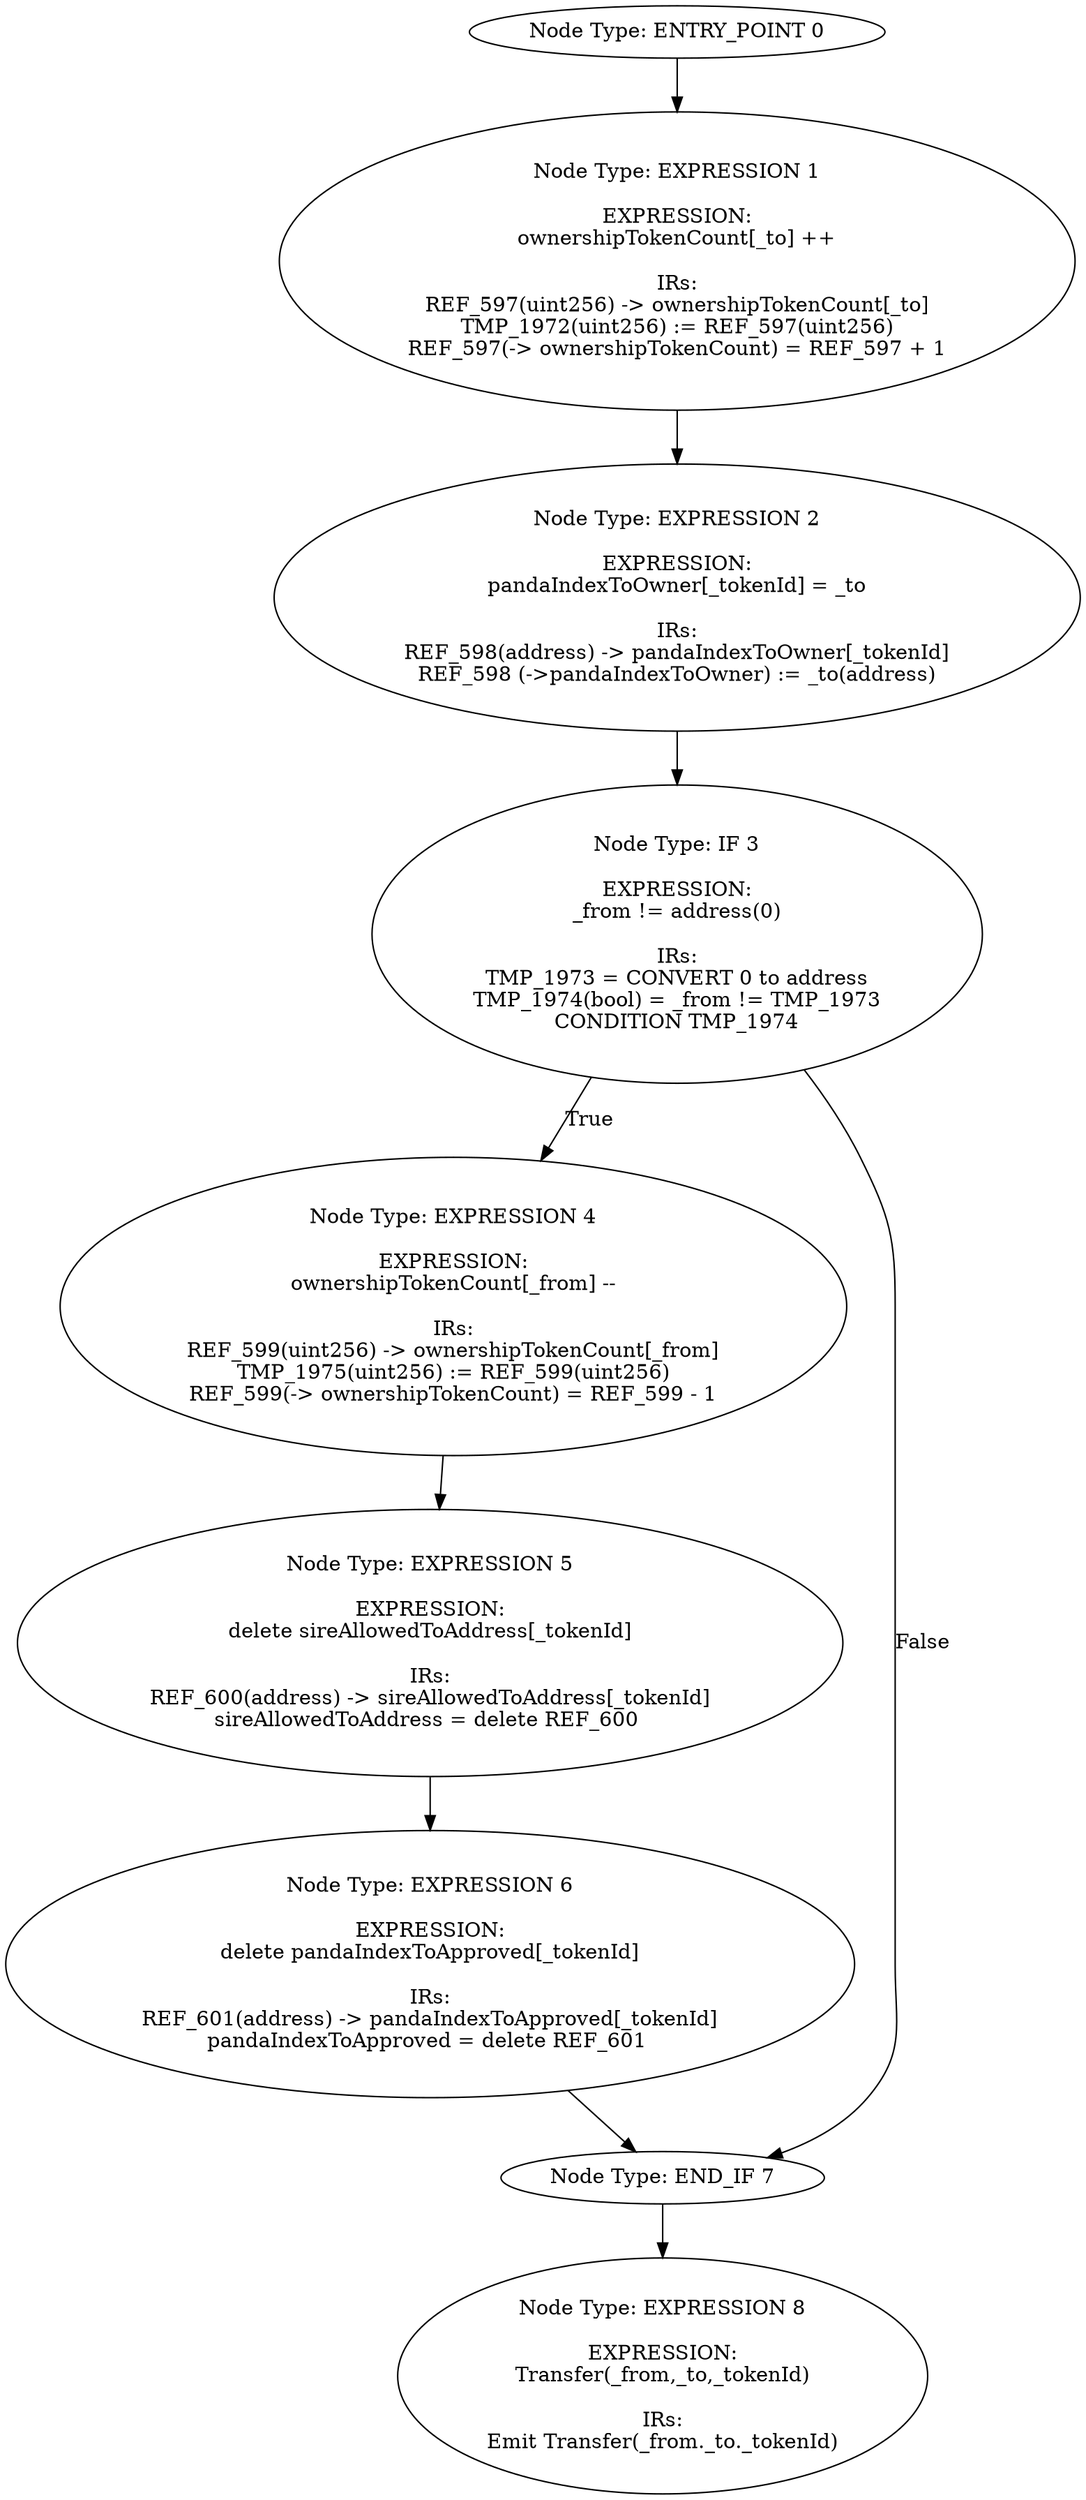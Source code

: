 digraph{
0[label="Node Type: ENTRY_POINT 0
"];
0->1;
1[label="Node Type: EXPRESSION 1

EXPRESSION:
ownershipTokenCount[_to] ++

IRs:
REF_597(uint256) -> ownershipTokenCount[_to]
TMP_1972(uint256) := REF_597(uint256)
REF_597(-> ownershipTokenCount) = REF_597 + 1"];
1->2;
2[label="Node Type: EXPRESSION 2

EXPRESSION:
pandaIndexToOwner[_tokenId] = _to

IRs:
REF_598(address) -> pandaIndexToOwner[_tokenId]
REF_598 (->pandaIndexToOwner) := _to(address)"];
2->3;
3[label="Node Type: IF 3

EXPRESSION:
_from != address(0)

IRs:
TMP_1973 = CONVERT 0 to address
TMP_1974(bool) = _from != TMP_1973
CONDITION TMP_1974"];
3->4[label="True"];
3->7[label="False"];
4[label="Node Type: EXPRESSION 4

EXPRESSION:
ownershipTokenCount[_from] --

IRs:
REF_599(uint256) -> ownershipTokenCount[_from]
TMP_1975(uint256) := REF_599(uint256)
REF_599(-> ownershipTokenCount) = REF_599 - 1"];
4->5;
5[label="Node Type: EXPRESSION 5

EXPRESSION:
delete sireAllowedToAddress[_tokenId]

IRs:
REF_600(address) -> sireAllowedToAddress[_tokenId]
sireAllowedToAddress = delete REF_600 "];
5->6;
6[label="Node Type: EXPRESSION 6

EXPRESSION:
delete pandaIndexToApproved[_tokenId]

IRs:
REF_601(address) -> pandaIndexToApproved[_tokenId]
pandaIndexToApproved = delete REF_601 "];
6->7;
7[label="Node Type: END_IF 7
"];
7->8;
8[label="Node Type: EXPRESSION 8

EXPRESSION:
Transfer(_from,_to,_tokenId)

IRs:
Emit Transfer(_from._to._tokenId)"];
}
